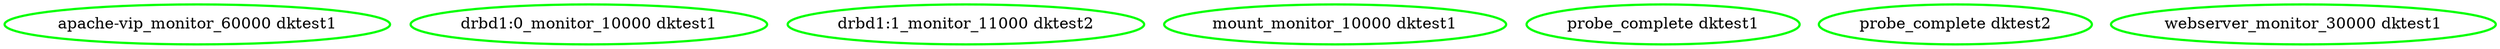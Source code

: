 digraph "g" {
"apache-vip_monitor_60000 dktest1" [ style=bold color="green" fontcolor="black" ]
"drbd1:0_monitor_10000 dktest1" [ style=bold color="green" fontcolor="black" ]
"drbd1:1_monitor_11000 dktest2" [ style=bold color="green" fontcolor="black" ]
"mount_monitor_10000 dktest1" [ style=bold color="green" fontcolor="black" ]
"probe_complete dktest1" [ style=bold color="green" fontcolor="black" ]
"probe_complete dktest2" [ style=bold color="green" fontcolor="black" ]
"webserver_monitor_30000 dktest1" [ style=bold color="green" fontcolor="black" ]
}
